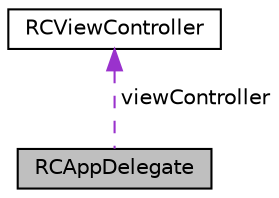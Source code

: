 digraph G
{
  edge [fontname="Helvetica",fontsize="10",labelfontname="Helvetica",labelfontsize="10"];
  node [fontname="Helvetica",fontsize="10",shape=record];
  Node1 [label="RCAppDelegate",height=0.2,width=0.4,color="black", fillcolor="grey75", style="filled" fontcolor="black"];
  Node2 -> Node1 [dir="back",color="darkorchid3",fontsize="10",style="dashed",label=" viewController" ,fontname="Helvetica"];
  Node2 [label="RCViewController",height=0.2,width=0.4,color="black", fillcolor="white", style="filled",URL="$interface_r_c_view_controller.html"];
}

